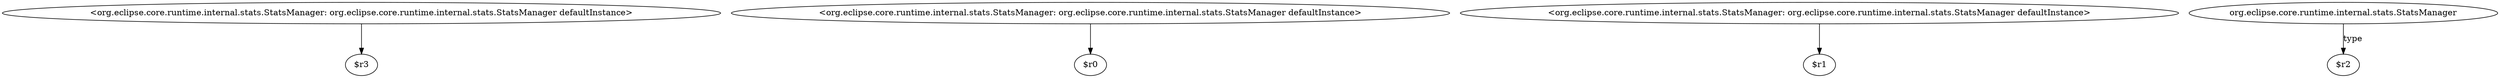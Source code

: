 digraph g {
0[label="<org.eclipse.core.runtime.internal.stats.StatsManager: org.eclipse.core.runtime.internal.stats.StatsManager defaultInstance>"]
1[label="$r3"]
0->1[label=""]
2[label="<org.eclipse.core.runtime.internal.stats.StatsManager: org.eclipse.core.runtime.internal.stats.StatsManager defaultInstance>"]
3[label="$r0"]
2->3[label=""]
4[label="<org.eclipse.core.runtime.internal.stats.StatsManager: org.eclipse.core.runtime.internal.stats.StatsManager defaultInstance>"]
5[label="$r1"]
4->5[label=""]
6[label="org.eclipse.core.runtime.internal.stats.StatsManager"]
7[label="$r2"]
6->7[label="type"]
}